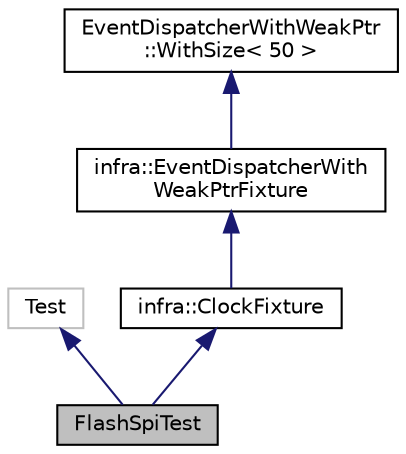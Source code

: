 digraph "FlashSpiTest"
{
 // INTERACTIVE_SVG=YES
  edge [fontname="Helvetica",fontsize="10",labelfontname="Helvetica",labelfontsize="10"];
  node [fontname="Helvetica",fontsize="10",shape=record];
  Node0 [label="FlashSpiTest",height=0.2,width=0.4,color="black", fillcolor="grey75", style="filled", fontcolor="black"];
  Node1 -> Node0 [dir="back",color="midnightblue",fontsize="10",style="solid",fontname="Helvetica"];
  Node1 [label="Test",height=0.2,width=0.4,color="grey75", fillcolor="white", style="filled"];
  Node2 -> Node0 [dir="back",color="midnightblue",fontsize="10",style="solid",fontname="Helvetica"];
  Node2 [label="infra::ClockFixture",height=0.2,width=0.4,color="black", fillcolor="white", style="filled",URL="$d1/d73/classinfra_1_1_clock_fixture.html"];
  Node3 -> Node2 [dir="back",color="midnightblue",fontsize="10",style="solid",fontname="Helvetica"];
  Node3 [label="infra::EventDispatcherWith\lWeakPtrFixture",height=0.2,width=0.4,color="black", fillcolor="white", style="filled",URL="$d5/d37/classinfra_1_1_event_dispatcher_with_weak_ptr_fixture.html"];
  Node4 -> Node3 [dir="back",color="midnightblue",fontsize="10",style="solid",fontname="Helvetica"];
  Node4 [label="EventDispatcherWithWeakPtr\l::WithSize\< 50 \>",height=0.2,width=0.4,color="black", fillcolor="white", style="filled",URL="$db/da8/classinfra_1_1_event_dispatcher_with_weak_ptr_1_1_with_size.html"];
}
